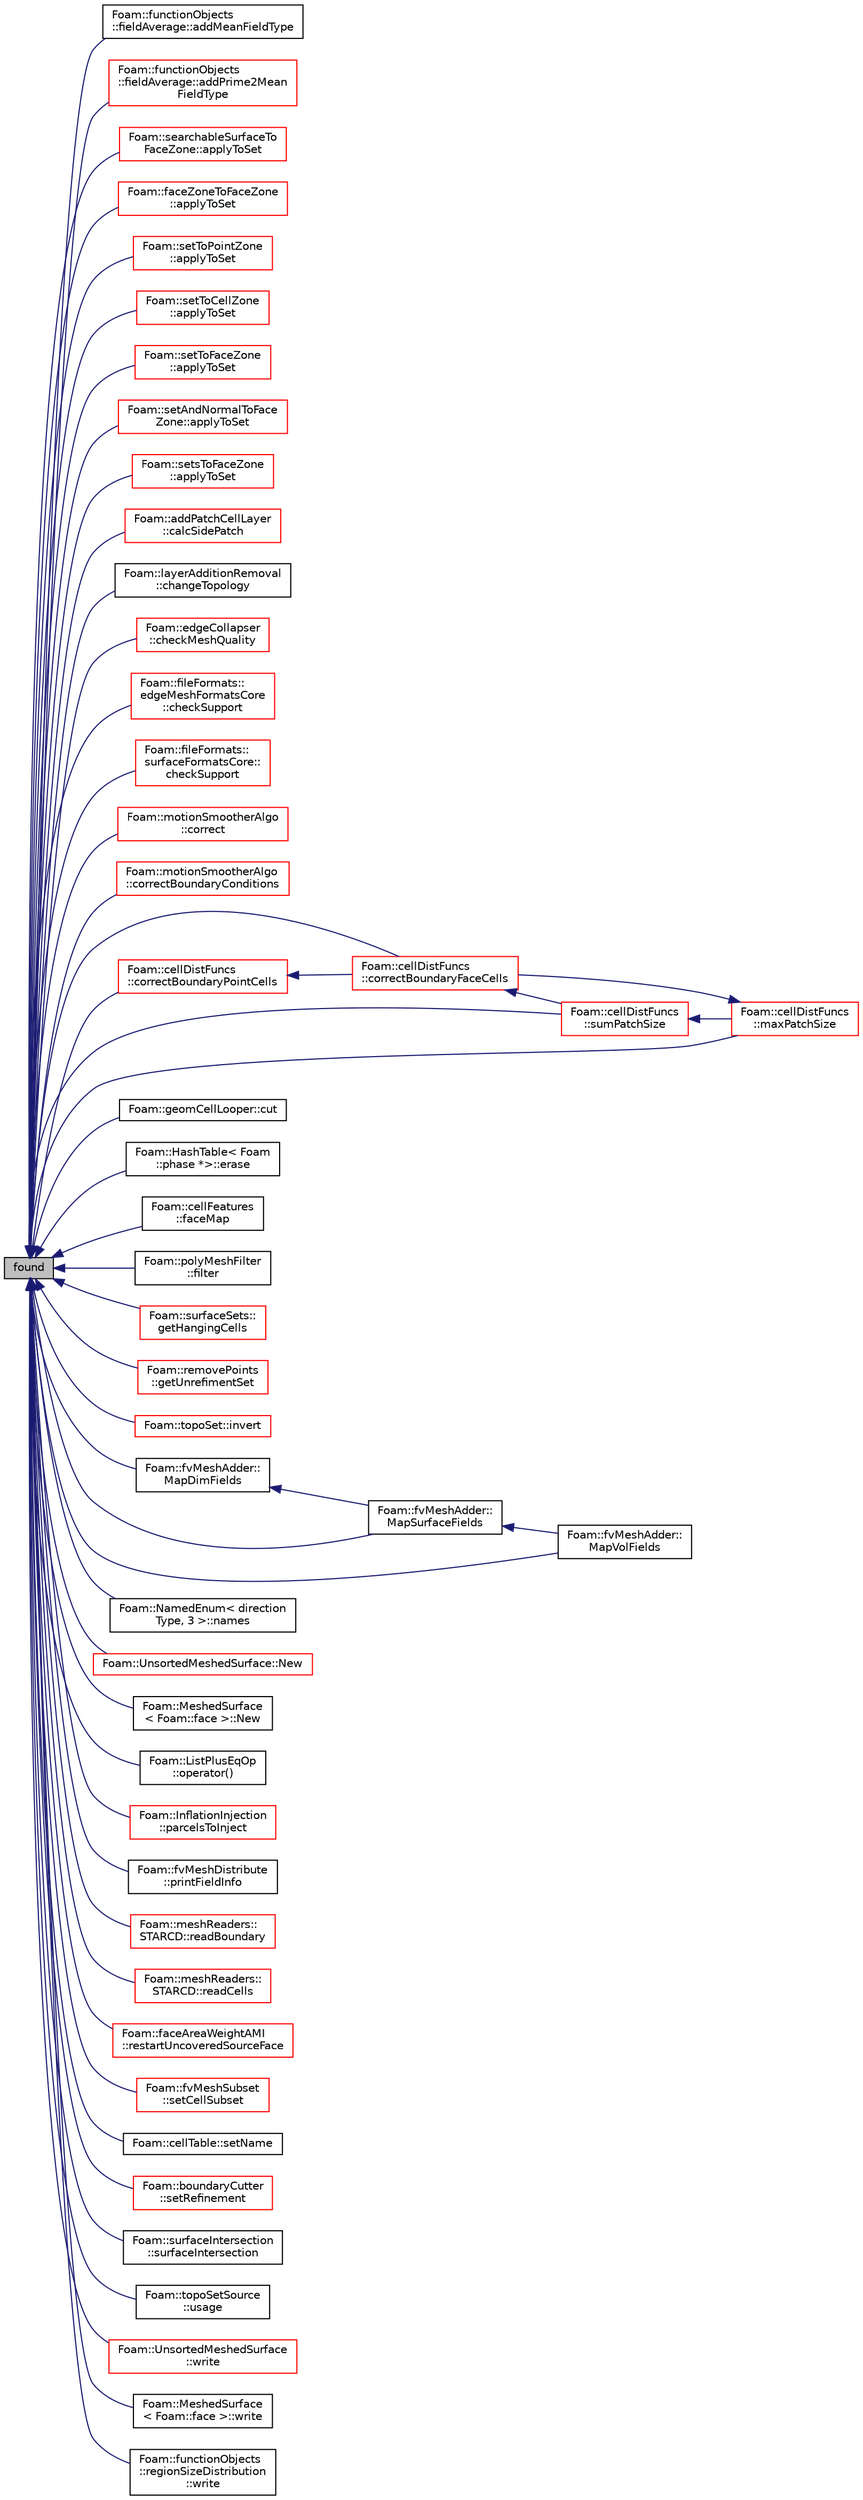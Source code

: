 digraph "found"
{
  bgcolor="transparent";
  edge [fontname="Helvetica",fontsize="10",labelfontname="Helvetica",labelfontsize="10"];
  node [fontname="Helvetica",fontsize="10",shape=record];
  rankdir="LR";
  Node619 [label="found",height=0.2,width=0.4,color="black", fillcolor="grey75", style="filled", fontcolor="black"];
  Node619 -> Node620 [dir="back",color="midnightblue",fontsize="10",style="solid",fontname="Helvetica"];
  Node620 [label="Foam::functionObjects\l::fieldAverage::addMeanFieldType",height=0.2,width=0.4,color="black",URL="$a24157.html#a140b27a8c2c2614e6678331067fd99c5",tooltip="Add mean average field to database. "];
  Node619 -> Node621 [dir="back",color="midnightblue",fontsize="10",style="solid",fontname="Helvetica"];
  Node621 [label="Foam::functionObjects\l::fieldAverage::addPrime2Mean\lFieldType",height=0.2,width=0.4,color="red",URL="$a24157.html#af5e8eb21891c5b591fa554abb0d898d4",tooltip="Add prime-squared average field to database. "];
  Node619 -> Node623 [dir="back",color="midnightblue",fontsize="10",style="solid",fontname="Helvetica"];
  Node623 [label="Foam::searchableSurfaceTo\lFaceZone::applyToSet",height=0.2,width=0.4,color="red",URL="$a26521.html#a2d6074569c50892cef0d0f02422c89d1"];
  Node619 -> Node626 [dir="back",color="midnightblue",fontsize="10",style="solid",fontname="Helvetica"];
  Node626 [label="Foam::faceZoneToFaceZone\l::applyToSet",height=0.2,width=0.4,color="red",URL="$a26517.html#a2d6074569c50892cef0d0f02422c89d1"];
  Node619 -> Node629 [dir="back",color="midnightblue",fontsize="10",style="solid",fontname="Helvetica"];
  Node629 [label="Foam::setToPointZone\l::applyToSet",height=0.2,width=0.4,color="red",URL="$a26569.html#a2d6074569c50892cef0d0f02422c89d1"];
  Node619 -> Node632 [dir="back",color="midnightblue",fontsize="10",style="solid",fontname="Helvetica"];
  Node632 [label="Foam::setToCellZone\l::applyToSet",height=0.2,width=0.4,color="red",URL="$a26473.html#a2d6074569c50892cef0d0f02422c89d1"];
  Node619 -> Node635 [dir="back",color="midnightblue",fontsize="10",style="solid",fontname="Helvetica"];
  Node635 [label="Foam::setToFaceZone\l::applyToSet",height=0.2,width=0.4,color="red",URL="$a26533.html#a2d6074569c50892cef0d0f02422c89d1"];
  Node619 -> Node638 [dir="back",color="midnightblue",fontsize="10",style="solid",fontname="Helvetica"];
  Node638 [label="Foam::setAndNormalToFace\lZone::applyToSet",height=0.2,width=0.4,color="red",URL="$a26525.html#a2d6074569c50892cef0d0f02422c89d1"];
  Node619 -> Node641 [dir="back",color="midnightblue",fontsize="10",style="solid",fontname="Helvetica"];
  Node641 [label="Foam::setsToFaceZone\l::applyToSet",height=0.2,width=0.4,color="red",URL="$a26529.html#a2d6074569c50892cef0d0f02422c89d1"];
  Node619 -> Node644 [dir="back",color="midnightblue",fontsize="10",style="solid",fontname="Helvetica"];
  Node644 [label="Foam::addPatchCellLayer\l::calcSidePatch",height=0.2,width=0.4,color="red",URL="$a22385.html#a25346f181e6f56df9a1839ff94eea581",tooltip="Boundary edges get extruded into boundary faces. Determine patch. "];
  Node619 -> Node652 [dir="back",color="midnightblue",fontsize="10",style="solid",fontname="Helvetica"];
  Node652 [label="Foam::layerAdditionRemoval\l::changeTopology",height=0.2,width=0.4,color="black",URL="$a22209.html#a837dedbb253fe1b4140e2fc1112e95e9",tooltip="Check for topology change. "];
  Node619 -> Node653 [dir="back",color="midnightblue",fontsize="10",style="solid",fontname="Helvetica"];
  Node653 [label="Foam::edgeCollapser\l::checkMeshQuality",height=0.2,width=0.4,color="red",URL="$a22401.html#a05c592dbdbe3fcc0728c2595750b5982",tooltip="Check mesh and mark points on faces in error. "];
  Node619 -> Node657 [dir="back",color="midnightblue",fontsize="10",style="solid",fontname="Helvetica"];
  Node657 [label="Foam::fileFormats::\ledgeMeshFormatsCore\l::checkSupport",height=0.2,width=0.4,color="red",URL="$a22525.html#adc9c27fa793257f88a57c1a24e3a7dfd"];
  Node619 -> Node661 [dir="back",color="midnightblue",fontsize="10",style="solid",fontname="Helvetica"];
  Node661 [label="Foam::fileFormats::\lsurfaceFormatsCore::\lcheckSupport",height=0.2,width=0.4,color="red",URL="$a30913.html#adc9c27fa793257f88a57c1a24e3a7dfd"];
  Node619 -> Node665 [dir="back",color="midnightblue",fontsize="10",style="solid",fontname="Helvetica"];
  Node665 [label="Foam::motionSmootherAlgo\l::correct",height=0.2,width=0.4,color="red",URL="$a22297.html#a3ae44b28050c3aa494c1d8e18cf618c1",tooltip="Take over existing mesh position. "];
  Node619 -> Node678 [dir="back",color="midnightblue",fontsize="10",style="solid",fontname="Helvetica"];
  Node678 [label="Foam::motionSmootherAlgo\l::correctBoundaryConditions",height=0.2,width=0.4,color="red",URL="$a22297.html#ad66a47297ee6c37c7c84b8743c5441ea",tooltip="Special correctBoundaryConditions which evaluates fixedValue. "];
  Node619 -> Node682 [dir="back",color="midnightblue",fontsize="10",style="solid",fontname="Helvetica"];
  Node682 [label="Foam::cellDistFuncs\l::correctBoundaryFaceCells",height=0.2,width=0.4,color="red",URL="$a26089.html#a41c7905c77a33266536507702e329e13",tooltip="Correct all cells connected to boundary (via face). Sets values in. "];
  Node682 -> Node691 [dir="back",color="midnightblue",fontsize="10",style="solid",fontname="Helvetica"];
  Node691 [label="Foam::cellDistFuncs\l::sumPatchSize",height=0.2,width=0.4,color="red",URL="$a26089.html#a1368fbba0d932ccedb4b2a8e41b9791c",tooltip="Sum of patch sizes (out of supplied subset of patches). "];
  Node691 -> Node688 [dir="back",color="midnightblue",fontsize="10",style="solid",fontname="Helvetica"];
  Node688 [label="Foam::cellDistFuncs\l::maxPatchSize",height=0.2,width=0.4,color="red",URL="$a26089.html#a0161218fe2eda8d48db7b5b5091c974f",tooltip="Size of largest patch (out of supplied subset of patches) "];
  Node688 -> Node682 [dir="back",color="midnightblue",fontsize="10",style="solid",fontname="Helvetica"];
  Node619 -> Node686 [dir="back",color="midnightblue",fontsize="10",style="solid",fontname="Helvetica"];
  Node686 [label="Foam::cellDistFuncs\l::correctBoundaryPointCells",height=0.2,width=0.4,color="red",URL="$a26089.html#ae4ed6e24a4dba014836260aece8f8ead",tooltip="Correct all cells connected to wall (via point). Sets values in. "];
  Node686 -> Node682 [dir="back",color="midnightblue",fontsize="10",style="solid",fontname="Helvetica"];
  Node619 -> Node692 [dir="back",color="midnightblue",fontsize="10",style="solid",fontname="Helvetica"];
  Node692 [label="Foam::geomCellLooper::cut",height=0.2,width=0.4,color="black",URL="$a22221.html#a9fefde55fc93b9e9f0320e02da054c64",tooltip="Same but now also base point of cut provided (instead of always. "];
  Node619 -> Node693 [dir="back",color="midnightblue",fontsize="10",style="solid",fontname="Helvetica"];
  Node693 [label="Foam::HashTable\< Foam\l::phase *\>::erase",height=0.2,width=0.4,color="black",URL="$a26841.html#a3444d45916d6bb0e21b2b8d969183329"];
  Node619 -> Node694 [dir="back",color="midnightblue",fontsize="10",style="solid",fontname="Helvetica"];
  Node694 [label="Foam::cellFeatures\l::faceMap",height=0.2,width=0.4,color="black",URL="$a26109.html#a5fba4fc849474bc2b292dec8a1d630dc",tooltip="New to old faceMap. Guaranteed to be shrunk. "];
  Node619 -> Node695 [dir="back",color="midnightblue",fontsize="10",style="solid",fontname="Helvetica"];
  Node695 [label="Foam::polyMeshFilter\l::filter",height=0.2,width=0.4,color="black",URL="$a22357.html#affe97b99041b1eddbb84464aff9f560d",tooltip="Filter all faces that are in the face set. "];
  Node619 -> Node696 [dir="back",color="midnightblue",fontsize="10",style="solid",fontname="Helvetica"];
  Node696 [label="Foam::surfaceSets::\lgetHangingCells",height=0.2,width=0.4,color="red",URL="$a26613.html#a132f4892a58ea8f9478b78c38c9747d7",tooltip="Get cells using points on &#39;outside&#39; only. "];
  Node619 -> Node698 [dir="back",color="midnightblue",fontsize="10",style="solid",fontname="Helvetica"];
  Node698 [label="Foam::removePoints\l::getUnrefimentSet",height=0.2,width=0.4,color="red",URL="$a22485.html#afdfc17d52782dd8fc76db118ce9c74e0",tooltip="Given set of faces to restore calculates a consistent set of. "];
  Node619 -> Node704 [dir="back",color="midnightblue",fontsize="10",style="solid",fontname="Helvetica"];
  Node704 [label="Foam::topoSet::invert",height=0.2,width=0.4,color="red",URL="$a26597.html#a35fb7dbde3f7be406451bf0a8eb57d2e",tooltip="Invert contents. (insert all members 0..maxLen-1 which were not in. "];
  Node619 -> Node706 [dir="back",color="midnightblue",fontsize="10",style="solid",fontname="Helvetica"];
  Node706 [label="Foam::fvMeshAdder::\lMapDimFields",height=0.2,width=0.4,color="black",URL="$a22189.html#abe79b6481389322109829f1950930910",tooltip="Map all DimensionedFields of Type. "];
  Node706 -> Node707 [dir="back",color="midnightblue",fontsize="10",style="solid",fontname="Helvetica"];
  Node707 [label="Foam::fvMeshAdder::\lMapSurfaceFields",height=0.2,width=0.4,color="black",URL="$a22189.html#ac922e4c0c5c9f6ad9cca372ef61c0da5",tooltip="Map all surfaceFields of Type. "];
  Node707 -> Node708 [dir="back",color="midnightblue",fontsize="10",style="solid",fontname="Helvetica"];
  Node708 [label="Foam::fvMeshAdder::\lMapVolFields",height=0.2,width=0.4,color="black",URL="$a22189.html#a46a9dc762edc65a8de2d5f8e47dca058",tooltip="Map all volFields of Type. "];
  Node619 -> Node707 [dir="back",color="midnightblue",fontsize="10",style="solid",fontname="Helvetica"];
  Node619 -> Node708 [dir="back",color="midnightblue",fontsize="10",style="solid",fontname="Helvetica"];
  Node619 -> Node688 [dir="back",color="midnightblue",fontsize="10",style="solid",fontname="Helvetica"];
  Node619 -> Node709 [dir="back",color="midnightblue",fontsize="10",style="solid",fontname="Helvetica"];
  Node709 [label="Foam::NamedEnum\< direction\lType, 3 \>::names",height=0.2,width=0.4,color="black",URL="$a27113.html#a7350da3a0edd92cd11e6c479c9967dc8"];
  Node619 -> Node710 [dir="back",color="midnightblue",fontsize="10",style="solid",fontname="Helvetica"];
  Node710 [label="Foam::UnsortedMeshedSurface::New",height=0.2,width=0.4,color="red",URL="$a30841.html#a0d107d720a05dc2039013b162e3571a6",tooltip="Select constructed from filename (explicit extension) "];
  Node619 -> Node718 [dir="back",color="midnightblue",fontsize="10",style="solid",fontname="Helvetica"];
  Node718 [label="Foam::MeshedSurface\l\< Foam::face \>::New",height=0.2,width=0.4,color="black",URL="$a30833.html#ac060d7da1f1fc950f8c3cc70c621bbc3",tooltip="Select constructed from filename (explicit extension) "];
  Node619 -> Node719 [dir="back",color="midnightblue",fontsize="10",style="solid",fontname="Helvetica"];
  Node719 [label="Foam::ListPlusEqOp\l::operator()",height=0.2,width=0.4,color="black",URL="$a24261.html#a33f59e84c60f75110e784d87fe239ad9"];
  Node619 -> Node720 [dir="back",color="midnightblue",fontsize="10",style="solid",fontname="Helvetica"];
  Node720 [label="Foam::InflationInjection\l::parcelsToInject",height=0.2,width=0.4,color="red",URL="$a25197.html#a4c4730db6620caeb697dfb15e7ed265a",tooltip="Number of parcels to introduce relative to SOI. "];
  Node619 -> Node723 [dir="back",color="midnightblue",fontsize="10",style="solid",fontname="Helvetica"];
  Node723 [label="Foam::fvMeshDistribute\l::printFieldInfo",height=0.2,width=0.4,color="black",URL="$a22197.html#ac01a969a7e9466cbdca2475c4c0bd9c2",tooltip="Print some field info. "];
  Node619 -> Node724 [dir="back",color="midnightblue",fontsize="10",style="solid",fontname="Helvetica"];
  Node724 [label="Foam::meshReaders::\lSTARCD::readBoundary",height=0.2,width=0.4,color="red",URL="$a22073.html#aaa5ec51e2b805018e53dda083fdaf762",tooltip="Read boundary (cell/face) definitions. "];
  Node619 -> Node726 [dir="back",color="midnightblue",fontsize="10",style="solid",fontname="Helvetica"];
  Node726 [label="Foam::meshReaders::\lSTARCD::readCells",height=0.2,width=0.4,color="red",URL="$a22073.html#ac92ac489841efbc9ad374e345bdb2cc2",tooltip="Read cell connectivities from file. "];
  Node619 -> Node727 [dir="back",color="midnightblue",fontsize="10",style="solid",fontname="Helvetica"];
  Node727 [label="Foam::faceAreaWeightAMI\l::restartUncoveredSourceFace",height=0.2,width=0.4,color="red",URL="$a26009.html#a26c34ec78993c9046193c1a5e0ca9099",tooltip="Attempt to re-evaluate source faces that have not been included. "];
  Node619 -> Node732 [dir="back",color="midnightblue",fontsize="10",style="solid",fontname="Helvetica"];
  Node732 [label="Foam::fvMeshSubset\l::setCellSubset",height=0.2,width=0.4,color="red",URL="$a22201.html#a7007bf1daafcf75caa93fdb67143236e",tooltip="Set the subset. Create \"oldInternalFaces\" patch for exposed. "];
  Node619 -> Node734 [dir="back",color="midnightblue",fontsize="10",style="solid",fontname="Helvetica"];
  Node734 [label="Foam::cellTable::setName",height=0.2,width=0.4,color="black",URL="$a22081.html#a5fcf233734543b6d5859d9e23ba94755",tooltip="Assign default name if not already set. "];
  Node619 -> Node735 [dir="back",color="midnightblue",fontsize="10",style="solid",fontname="Helvetica"];
  Node735 [label="Foam::boundaryCutter\l::setRefinement",height=0.2,width=0.4,color="red",URL="$a22245.html#af2a66719cccb66a09867e321aae596bd",tooltip="Do actual cutting with cut description. Inserts mesh changes. "];
  Node619 -> Node691 [dir="back",color="midnightblue",fontsize="10",style="solid",fontname="Helvetica"];
  Node619 -> Node737 [dir="back",color="midnightblue",fontsize="10",style="solid",fontname="Helvetica"];
  Node737 [label="Foam::surfaceIntersection\l::surfaceIntersection",height=0.2,width=0.4,color="black",URL="$a26637.html#a18e6a04334661f9c57af4d5b5b702b68",tooltip="Construct from precalculated intersection information. "];
  Node619 -> Node738 [dir="back",color="midnightblue",fontsize="10",style="solid",fontname="Helvetica"];
  Node738 [label="Foam::topoSetSource\l::usage",height=0.2,width=0.4,color="black",URL="$a26601.html#afe8d1d5400c763d032890a2746ffdbf8"];
  Node619 -> Node739 [dir="back",color="midnightblue",fontsize="10",style="solid",fontname="Helvetica"];
  Node739 [label="Foam::UnsortedMeshedSurface\l::write",height=0.2,width=0.4,color="red",URL="$a30841.html#a8eea7f3ea6f24bb7a37ee7ef16a1ad10",tooltip="Write to file. "];
  Node619 -> Node745 [dir="back",color="midnightblue",fontsize="10",style="solid",fontname="Helvetica"];
  Node745 [label="Foam::MeshedSurface\l\< Foam::face \>::write",height=0.2,width=0.4,color="black",URL="$a30833.html#ab71924a9723cd4ecad89b737a66a39e8",tooltip="Write to file. "];
  Node619 -> Node746 [dir="back",color="midnightblue",fontsize="10",style="solid",fontname="Helvetica"];
  Node746 [label="Foam::functionObjects\l::regionSizeDistribution\l::write",height=0.2,width=0.4,color="black",URL="$a24265.html#ae8f6374e29a250261b3979bbd6e5cb40",tooltip="Calculate the regionSizeDistribution and write. "];
}

